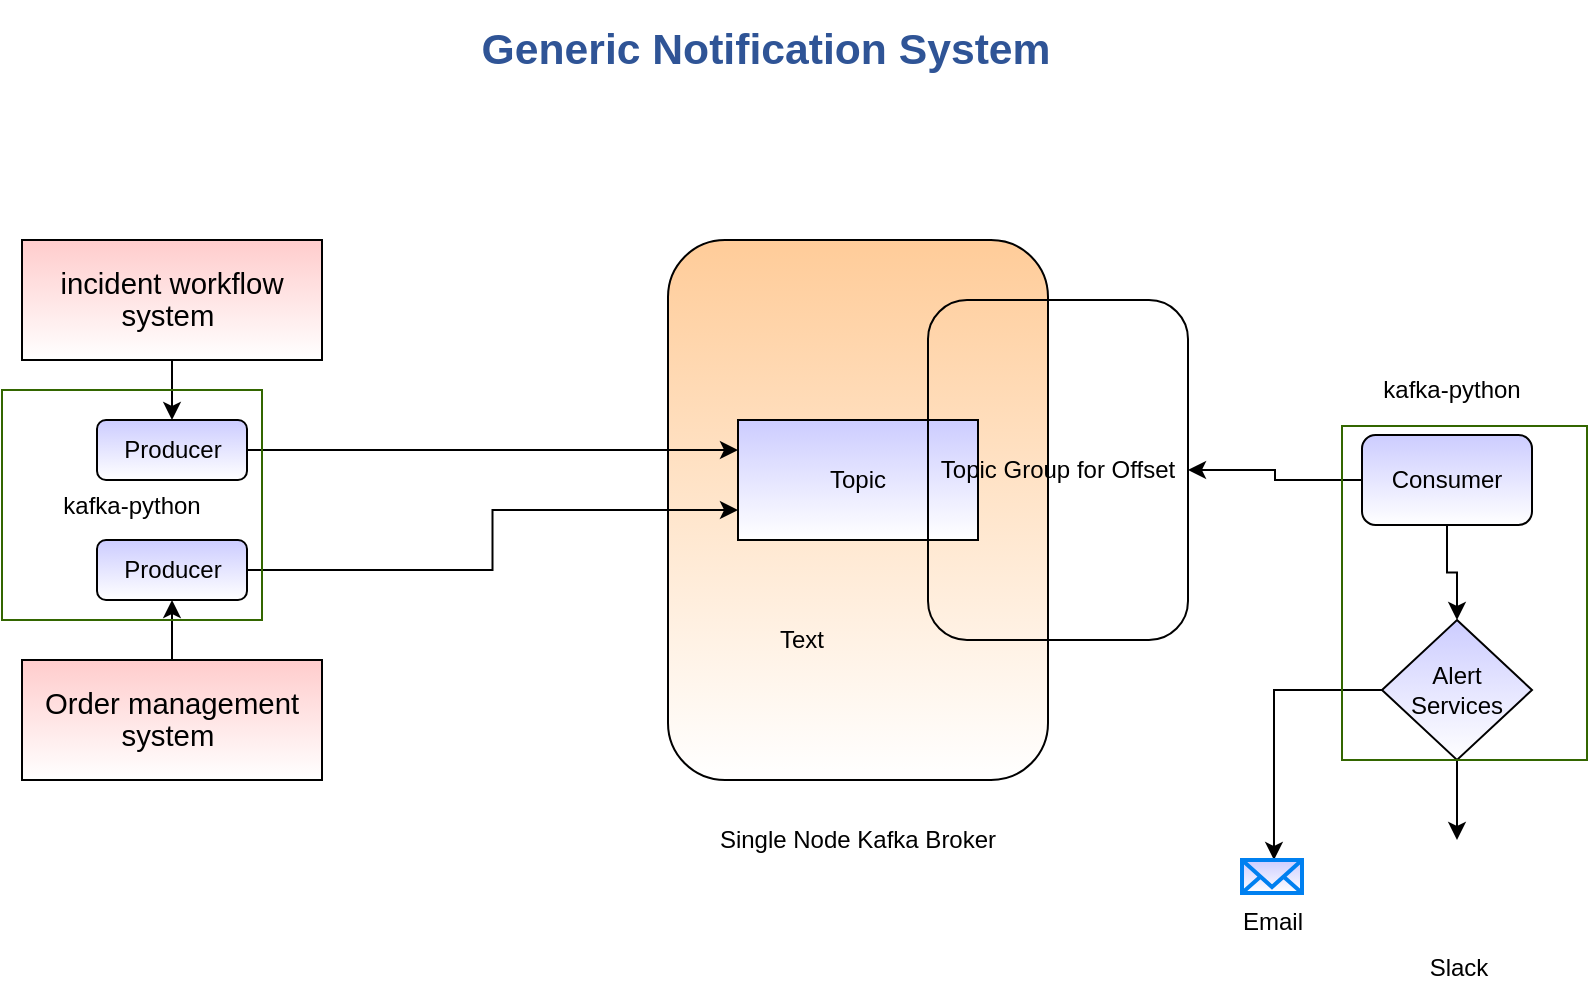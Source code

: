 <mxfile version="13.7.5" type="device"><diagram id="ezaxQ2Is8wVZ5wlSJHiX" name="Page-1"><mxGraphModel dx="782" dy="437" grid="1" gridSize="10" guides="1" tooltips="1" connect="1" arrows="1" fold="1" page="1" pageScale="1" pageWidth="850" pageHeight="1100" math="0" shadow="0"><root><mxCell id="0"/><mxCell id="1" parent="0"/><mxCell id="-Dzt7IiAAAQDRJPWRrbf-2" value="" style="rounded=1;whiteSpace=wrap;html=1;fillColor=#FFCC99;gradientColor=#ffffff;" parent="1" vertex="1"><mxGeometry x="363" y="400" width="190" height="270" as="geometry"/></mxCell><mxCell id="-Dzt7IiAAAQDRJPWRrbf-3" value="Topic" style="rounded=0;whiteSpace=wrap;html=1;fillColor=#CCCCFF;gradientColor=#ffffff;" parent="1" vertex="1"><mxGeometry x="398" y="490" width="120" height="60" as="geometry"/></mxCell><mxCell id="-Dzt7IiAAAQDRJPWRrbf-4" value="Single Node Kafka Broker" style="text;html=1;strokeColor=none;fillColor=none;align=center;verticalAlign=middle;whiteSpace=wrap;rounded=0;" parent="1" vertex="1"><mxGeometry x="363" y="690" width="190" height="20" as="geometry"/></mxCell><mxCell id="-Dzt7IiAAAQDRJPWRrbf-5" value="Topic Group for Offset" style="rounded=1;whiteSpace=wrap;html=1;shadow=0;fillColor=none;" parent="1" vertex="1"><mxGeometry x="493" y="430" width="130" height="170" as="geometry"/></mxCell><mxCell id="-Dzt7IiAAAQDRJPWRrbf-14" style="edgeStyle=orthogonalEdgeStyle;rounded=0;orthogonalLoop=1;jettySize=auto;html=1;exitX=0.5;exitY=1;exitDx=0;exitDy=0;" parent="1" source="-Dzt7IiAAAQDRJPWRrbf-6" target="-Dzt7IiAAAQDRJPWRrbf-12" edge="1"><mxGeometry relative="1" as="geometry"/></mxCell><mxCell id="-Dzt7IiAAAQDRJPWRrbf-6" value="&lt;span class=&quot;normaltextrun1&quot;&gt;&lt;span style=&quot;font-size: 11.0pt ; line-height: 107% ; font-family: &amp;#34;calibri&amp;#34; , sans-serif&quot;&gt;incident workflow system&amp;nbsp;&lt;/span&gt;&lt;/span&gt;" style="rounded=0;whiteSpace=wrap;html=1;shadow=0;strokeColor=#000000;gradientColor=#ffffff;fillColor=#FFCCCC;" parent="1" vertex="1"><mxGeometry x="40" y="400" width="150" height="60" as="geometry"/></mxCell><mxCell id="-Dzt7IiAAAQDRJPWRrbf-16" style="edgeStyle=orthogonalEdgeStyle;rounded=0;orthogonalLoop=1;jettySize=auto;html=1;exitX=0.5;exitY=0;exitDx=0;exitDy=0;" parent="1" source="-Dzt7IiAAAQDRJPWRrbf-8" target="-Dzt7IiAAAQDRJPWRrbf-15" edge="1"><mxGeometry relative="1" as="geometry"/></mxCell><mxCell id="-Dzt7IiAAAQDRJPWRrbf-8" value="&lt;span class=&quot;normaltextrun1&quot;&gt;&lt;span style=&quot;font-size: 11.0pt ; line-height: 107% ; font-family: &amp;#34;calibri&amp;#34; , sans-serif&quot;&gt;Order management system&amp;nbsp;&lt;/span&gt;&lt;/span&gt;" style="rounded=0;whiteSpace=wrap;html=1;shadow=0;strokeColor=#000000;gradientColor=#ffffff;fillColor=#FFCCCC;" parent="1" vertex="1"><mxGeometry x="40" y="610" width="150" height="60" as="geometry"/></mxCell><mxCell id="-Dzt7IiAAAQDRJPWRrbf-17" style="edgeStyle=orthogonalEdgeStyle;rounded=0;orthogonalLoop=1;jettySize=auto;html=1;entryX=0;entryY=0.25;entryDx=0;entryDy=0;" parent="1" source="-Dzt7IiAAAQDRJPWRrbf-12" target="-Dzt7IiAAAQDRJPWRrbf-3" edge="1"><mxGeometry relative="1" as="geometry"/></mxCell><mxCell id="-Dzt7IiAAAQDRJPWRrbf-12" value="Producer" style="rounded=1;whiteSpace=wrap;html=1;shadow=0;strokeColor=#000000;gradientColor=#ffffff;fillColor=#CCCCFF;" parent="1" vertex="1"><mxGeometry x="77.5" y="490" width="75" height="30" as="geometry"/></mxCell><mxCell id="-Dzt7IiAAAQDRJPWRrbf-18" style="edgeStyle=orthogonalEdgeStyle;rounded=0;orthogonalLoop=1;jettySize=auto;html=1;entryX=0;entryY=0.75;entryDx=0;entryDy=0;" parent="1" source="-Dzt7IiAAAQDRJPWRrbf-15" target="-Dzt7IiAAAQDRJPWRrbf-3" edge="1"><mxGeometry relative="1" as="geometry"/></mxCell><mxCell id="-Dzt7IiAAAQDRJPWRrbf-15" value="Producer" style="rounded=1;whiteSpace=wrap;html=1;shadow=0;strokeColor=#000000;gradientColor=#ffffff;fillColor=#CCCCFF;" parent="1" vertex="1"><mxGeometry x="77.5" y="550" width="75" height="30" as="geometry"/></mxCell><mxCell id="-Dzt7IiAAAQDRJPWRrbf-21" style="edgeStyle=orthogonalEdgeStyle;rounded=0;orthogonalLoop=1;jettySize=auto;html=1;exitX=0;exitY=0.5;exitDx=0;exitDy=0;" parent="1" source="-Dzt7IiAAAQDRJPWRrbf-20" target="-Dzt7IiAAAQDRJPWRrbf-5" edge="1"><mxGeometry relative="1" as="geometry"/></mxCell><mxCell id="-Dzt7IiAAAQDRJPWRrbf-23" style="edgeStyle=orthogonalEdgeStyle;rounded=0;orthogonalLoop=1;jettySize=auto;html=1;exitX=0.5;exitY=1;exitDx=0;exitDy=0;entryX=0.5;entryY=0;entryDx=0;entryDy=0;" parent="1" source="-Dzt7IiAAAQDRJPWRrbf-20" target="-Dzt7IiAAAQDRJPWRrbf-22" edge="1"><mxGeometry relative="1" as="geometry"/></mxCell><mxCell id="-Dzt7IiAAAQDRJPWRrbf-20" value="Consumer" style="rounded=1;whiteSpace=wrap;html=1;shadow=0;strokeColor=#000000;gradientColor=#ffffff;fillColor=#CCCCFF;" parent="1" vertex="1"><mxGeometry x="710" y="497.5" width="85" height="45" as="geometry"/></mxCell><mxCell id="-Dzt7IiAAAQDRJPWRrbf-25" style="edgeStyle=orthogonalEdgeStyle;rounded=0;orthogonalLoop=1;jettySize=auto;html=1;exitX=0;exitY=0.5;exitDx=0;exitDy=0;entryX=0.533;entryY=0;entryDx=0;entryDy=0;entryPerimeter=0;" parent="1" source="-Dzt7IiAAAQDRJPWRrbf-22" target="-Dzt7IiAAAQDRJPWRrbf-24" edge="1"><mxGeometry relative="1" as="geometry"/></mxCell><mxCell id="-Dzt7IiAAAQDRJPWRrbf-28" style="edgeStyle=orthogonalEdgeStyle;rounded=0;orthogonalLoop=1;jettySize=auto;html=1;exitX=0.5;exitY=1;exitDx=0;exitDy=0;entryX=0.5;entryY=0;entryDx=0;entryDy=0;" parent="1" source="-Dzt7IiAAAQDRJPWRrbf-22" target="-Dzt7IiAAAQDRJPWRrbf-27" edge="1"><mxGeometry relative="1" as="geometry"/></mxCell><mxCell id="-Dzt7IiAAAQDRJPWRrbf-22" value="Alert Services" style="rhombus;whiteSpace=wrap;html=1;shadow=0;strokeColor=#000000;fillColor=#CCCCFF;gradientColor=#ffffff;" parent="1" vertex="1"><mxGeometry x="720" y="590" width="75" height="70" as="geometry"/></mxCell><mxCell id="-Dzt7IiAAAQDRJPWRrbf-24" value="Email" style="html=1;verticalLabelPosition=bottom;align=center;labelBackgroundColor=#ffffff;verticalAlign=top;strokeWidth=2;strokeColor=#0080F0;shadow=0;dashed=0;shape=mxgraph.ios7.icons.mail;fillColor=#CCCCFF;gradientColor=#ffffff;" parent="1" vertex="1"><mxGeometry x="650" y="710" width="30" height="16.5" as="geometry"/></mxCell><mxCell id="-Dzt7IiAAAQDRJPWRrbf-27" value="Slack" style="shape=image;html=1;verticalAlign=top;verticalLabelPosition=bottom;labelBackgroundColor=#ffffff;imageAspect=0;aspect=fixed;image=https://cdn3.iconfinder.com/data/icons/popular-services-brands-vol-2/512/slack-128.png;shadow=0;strokeColor=#000000;fillColor=#CCCCFF;gradientColor=#ffffff;" parent="1" vertex="1"><mxGeometry x="732.5" y="700" width="50" height="50" as="geometry"/></mxCell><mxCell id="-Dzt7IiAAAQDRJPWRrbf-29" value="&lt;p class=&quot;paragraph&quot; style=&quot;vertical-align: baseline&quot;&gt;&lt;b&gt;&lt;span class=&quot;normaltextrun1&quot;&gt;&lt;span style=&quot;font-size: 16.0pt ; font-family: &amp;#34;calibri light&amp;#34; , sans-serif ; color: #2f5496&quot;&gt;Generic Notification System&lt;/span&gt;&lt;/span&gt;&lt;span class=&quot;eop&quot;&gt;&lt;span style=&quot;font-size: 16.0pt ; font-family: &amp;#34;calibri light&amp;#34; , sans-serif ; color: #2f5496&quot;&gt;&amp;nbsp;&lt;/span&gt;&lt;/span&gt;&lt;/b&gt;&lt;span style=&quot;color: #2f5496&quot;&gt;&lt;/span&gt;&lt;/p&gt;" style="text;html=1;strokeColor=none;fillColor=none;align=center;verticalAlign=middle;whiteSpace=wrap;rounded=0;shadow=0;" parent="1" vertex="1"><mxGeometry x="220" y="280" width="390" height="50" as="geometry"/></mxCell><mxCell id="SStA9fi9hgJBQyyj1_VA-1" value="kafka-python" style="rounded=0;whiteSpace=wrap;html=1;fillColor=none;strokeColor=#336600;" vertex="1" parent="1"><mxGeometry x="30" y="475" width="130" height="115" as="geometry"/></mxCell><mxCell id="SStA9fi9hgJBQyyj1_VA-2" value="" style="rounded=0;whiteSpace=wrap;html=1;fillColor=none;strokeColor=#336600;" vertex="1" parent="1"><mxGeometry x="700" y="493" width="122.5" height="167" as="geometry"/></mxCell><mxCell id="SStA9fi9hgJBQyyj1_VA-3" value="Text" style="text;html=1;strokeColor=none;fillColor=none;align=center;verticalAlign=middle;whiteSpace=wrap;rounded=0;" vertex="1" parent="1"><mxGeometry x="410" y="590" width="40" height="20" as="geometry"/></mxCell><mxCell id="SStA9fi9hgJBQyyj1_VA-4" value="kafka-python" style="text;html=1;strokeColor=none;fillColor=none;align=center;verticalAlign=middle;whiteSpace=wrap;rounded=0;" vertex="1" parent="1"><mxGeometry x="710" y="465" width="90" height="20" as="geometry"/></mxCell></root></mxGraphModel></diagram></mxfile>